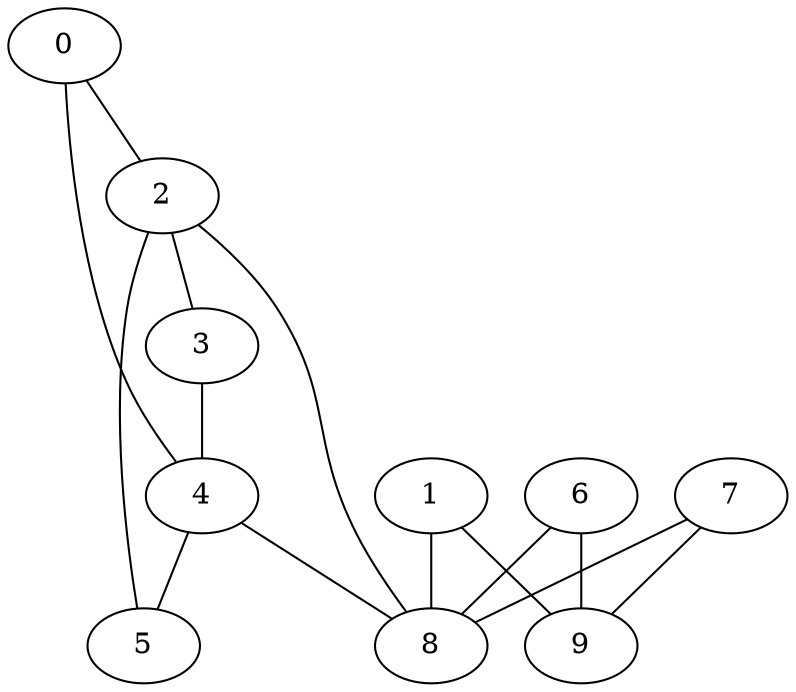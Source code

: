 strict graph "" {
	0	 [ID=0,
		fname_comp="1,3,7-trimethylnaphthalene.mol2"];
	2	 [ID=2,
		fname_comp="2,6-dimethylnaphthalene.mol2"];
	0 -- 2	 [similarity=0.9048374180359595,
		strict_flag=True];
	4	 [ID=4,
		fname_comp="2-methylnaphthalene.mol2"];
	0 -- 4	 [similarity=0.8187307530779818,
		strict_flag=True];
	1	 [ID=1,
		fname_comp="1-butyl-4-methylbenzene.mol2"];
	8	 [ID=8,
		fname_comp="toluene.mol2"];
	1 -- 8	 [similarity=0.6703200460356393,
		strict_flag=True];
	9	 [ID=9,
		fname_comp="toluyl.sdf"];
	1 -- 9	 [similarity=0.6703200460356393,
		strict_flag=True];
	3	 [ID=3,
		fname_comp="2-methyl-6-propylnaphthalene.mol2"];
	2 -- 3	 [similarity=0.8187307530779818,
		strict_flag=True];
	5	 [ID=5,
		fname_comp="2-naftanol.mol2"];
	2 -- 5	 [similarity=0.7788007830714048,
		strict_flag=True];
	2 -- 8	 [similarity=0.6065306597126334,
		strict_flag=True];
	3 -- 4	 [similarity=0.7408182206817179,
		strict_flag=True];
	4 -- 5	 [similarity=0.8607079764250578,
		strict_flag=True];
	4 -- 8	 [similarity=0.6703200460356393,
		strict_flag=True];
	6	 [ID=6,
		fname_comp="chlorophenyl.sdf"];
	6 -- 8	 [similarity=0.8187307530779818,
		strict_flag=True];
	6 -- 9	 [similarity=0.951229424500714,
		strict_flag=True];
	7	 [ID=7,
		fname_comp="methylcyclohexane.mol2"];
	7 -- 8	 [similarity=0.5488116360940264,
		strict_flag=True];
	7 -- 9	 [similarity=0.4493289641172215,
		strict_flag=True];
}
